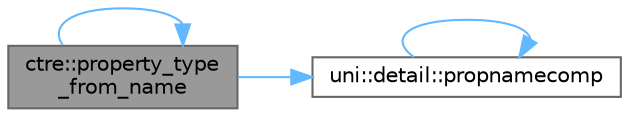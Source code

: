 digraph "ctre::property_type_from_name"
{
 // LATEX_PDF_SIZE
  bgcolor="transparent";
  edge [fontname=Helvetica,fontsize=10,labelfontname=Helvetica,labelfontsize=10];
  node [fontname=Helvetica,fontsize=10,shape=box,height=0.2,width=0.4];
  rankdir="LR";
  Node1 [id="Node000001",label="ctre::property_type\l_from_name",height=0.2,width=0.4,color="gray40", fillcolor="grey60", style="filled", fontcolor="black",tooltip=" "];
  Node1 -> Node1 [id="edge1_Node000001_Node000001",color="steelblue1",style="solid",tooltip=" "];
  Node1 -> Node2 [id="edge2_Node000001_Node000002",color="steelblue1",style="solid",tooltip=" "];
  Node2 [id="Node000002",label="uni::detail::propnamecomp",height=0.2,width=0.4,color="grey40", fillcolor="white", style="filled",URL="$namespaceuni_1_1detail.html#a8fbbe786955cdc7e9b00538df3c78b3b",tooltip=" "];
  Node2 -> Node2 [id="edge3_Node000002_Node000002",color="steelblue1",style="solid",tooltip=" "];
}
